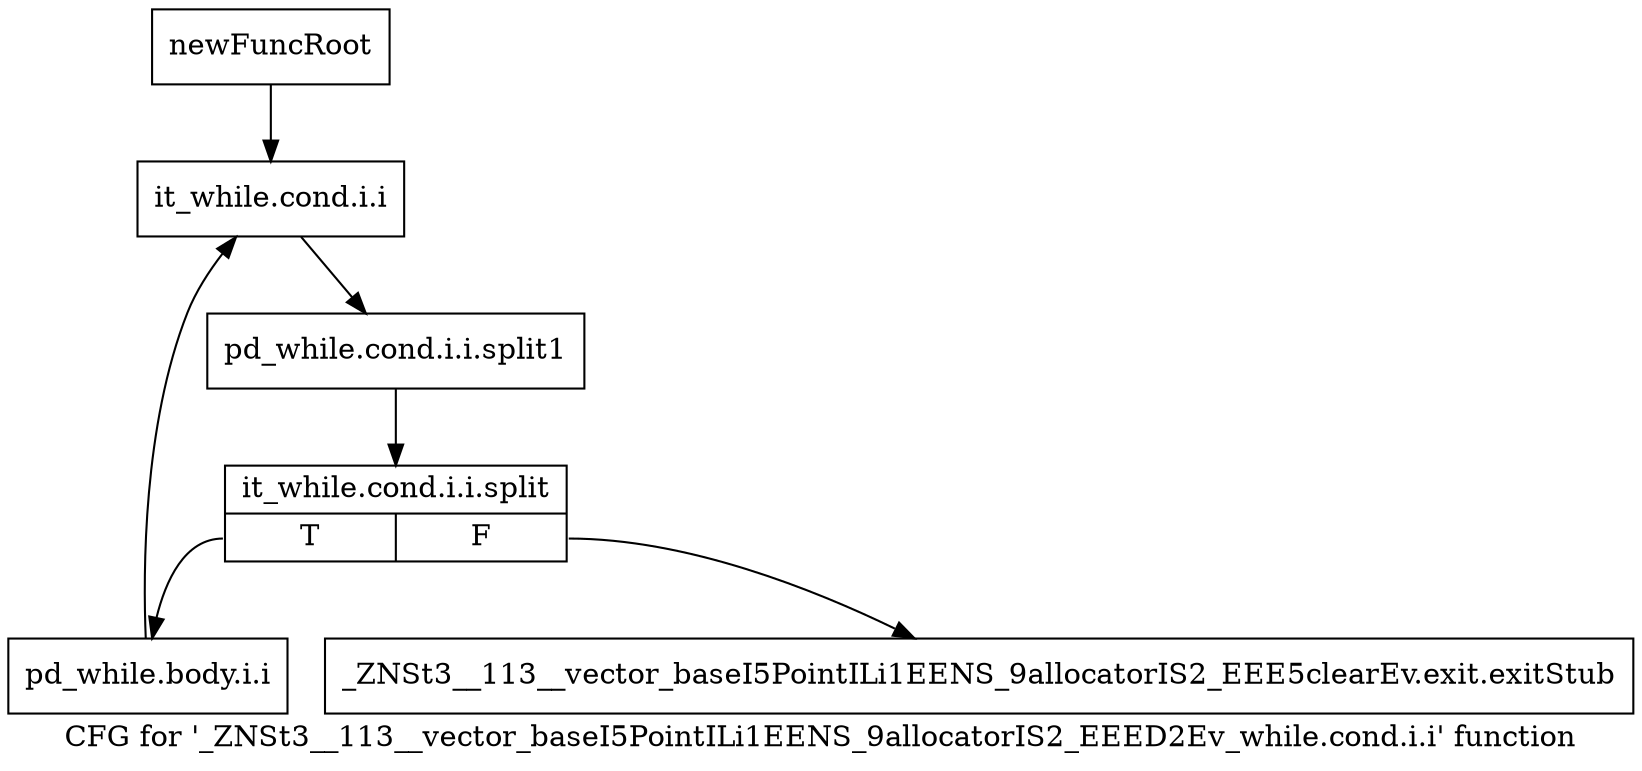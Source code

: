 digraph "CFG for '_ZNSt3__113__vector_baseI5PointILi1EENS_9allocatorIS2_EEED2Ev_while.cond.i.i' function" {
	label="CFG for '_ZNSt3__113__vector_baseI5PointILi1EENS_9allocatorIS2_EEED2Ev_while.cond.i.i' function";

	Node0x8d87810 [shape=record,label="{newFuncRoot}"];
	Node0x8d87810 -> Node0x8d878b0;
	Node0x8d87860 [shape=record,label="{_ZNSt3__113__vector_baseI5PointILi1EENS_9allocatorIS2_EEE5clearEv.exit.exitStub}"];
	Node0x8d878b0 [shape=record,label="{it_while.cond.i.i}"];
	Node0x8d878b0 -> Node0xb74b790;
	Node0xb74b790 [shape=record,label="{pd_while.cond.i.i.split1}"];
	Node0xb74b790 -> Node0xc3ad0c0;
	Node0xc3ad0c0 [shape=record,label="{it_while.cond.i.i.split|{<s0>T|<s1>F}}"];
	Node0xc3ad0c0:s0 -> Node0x8d87900;
	Node0xc3ad0c0:s1 -> Node0x8d87860;
	Node0x8d87900 [shape=record,label="{pd_while.body.i.i}"];
	Node0x8d87900 -> Node0x8d878b0;
}
